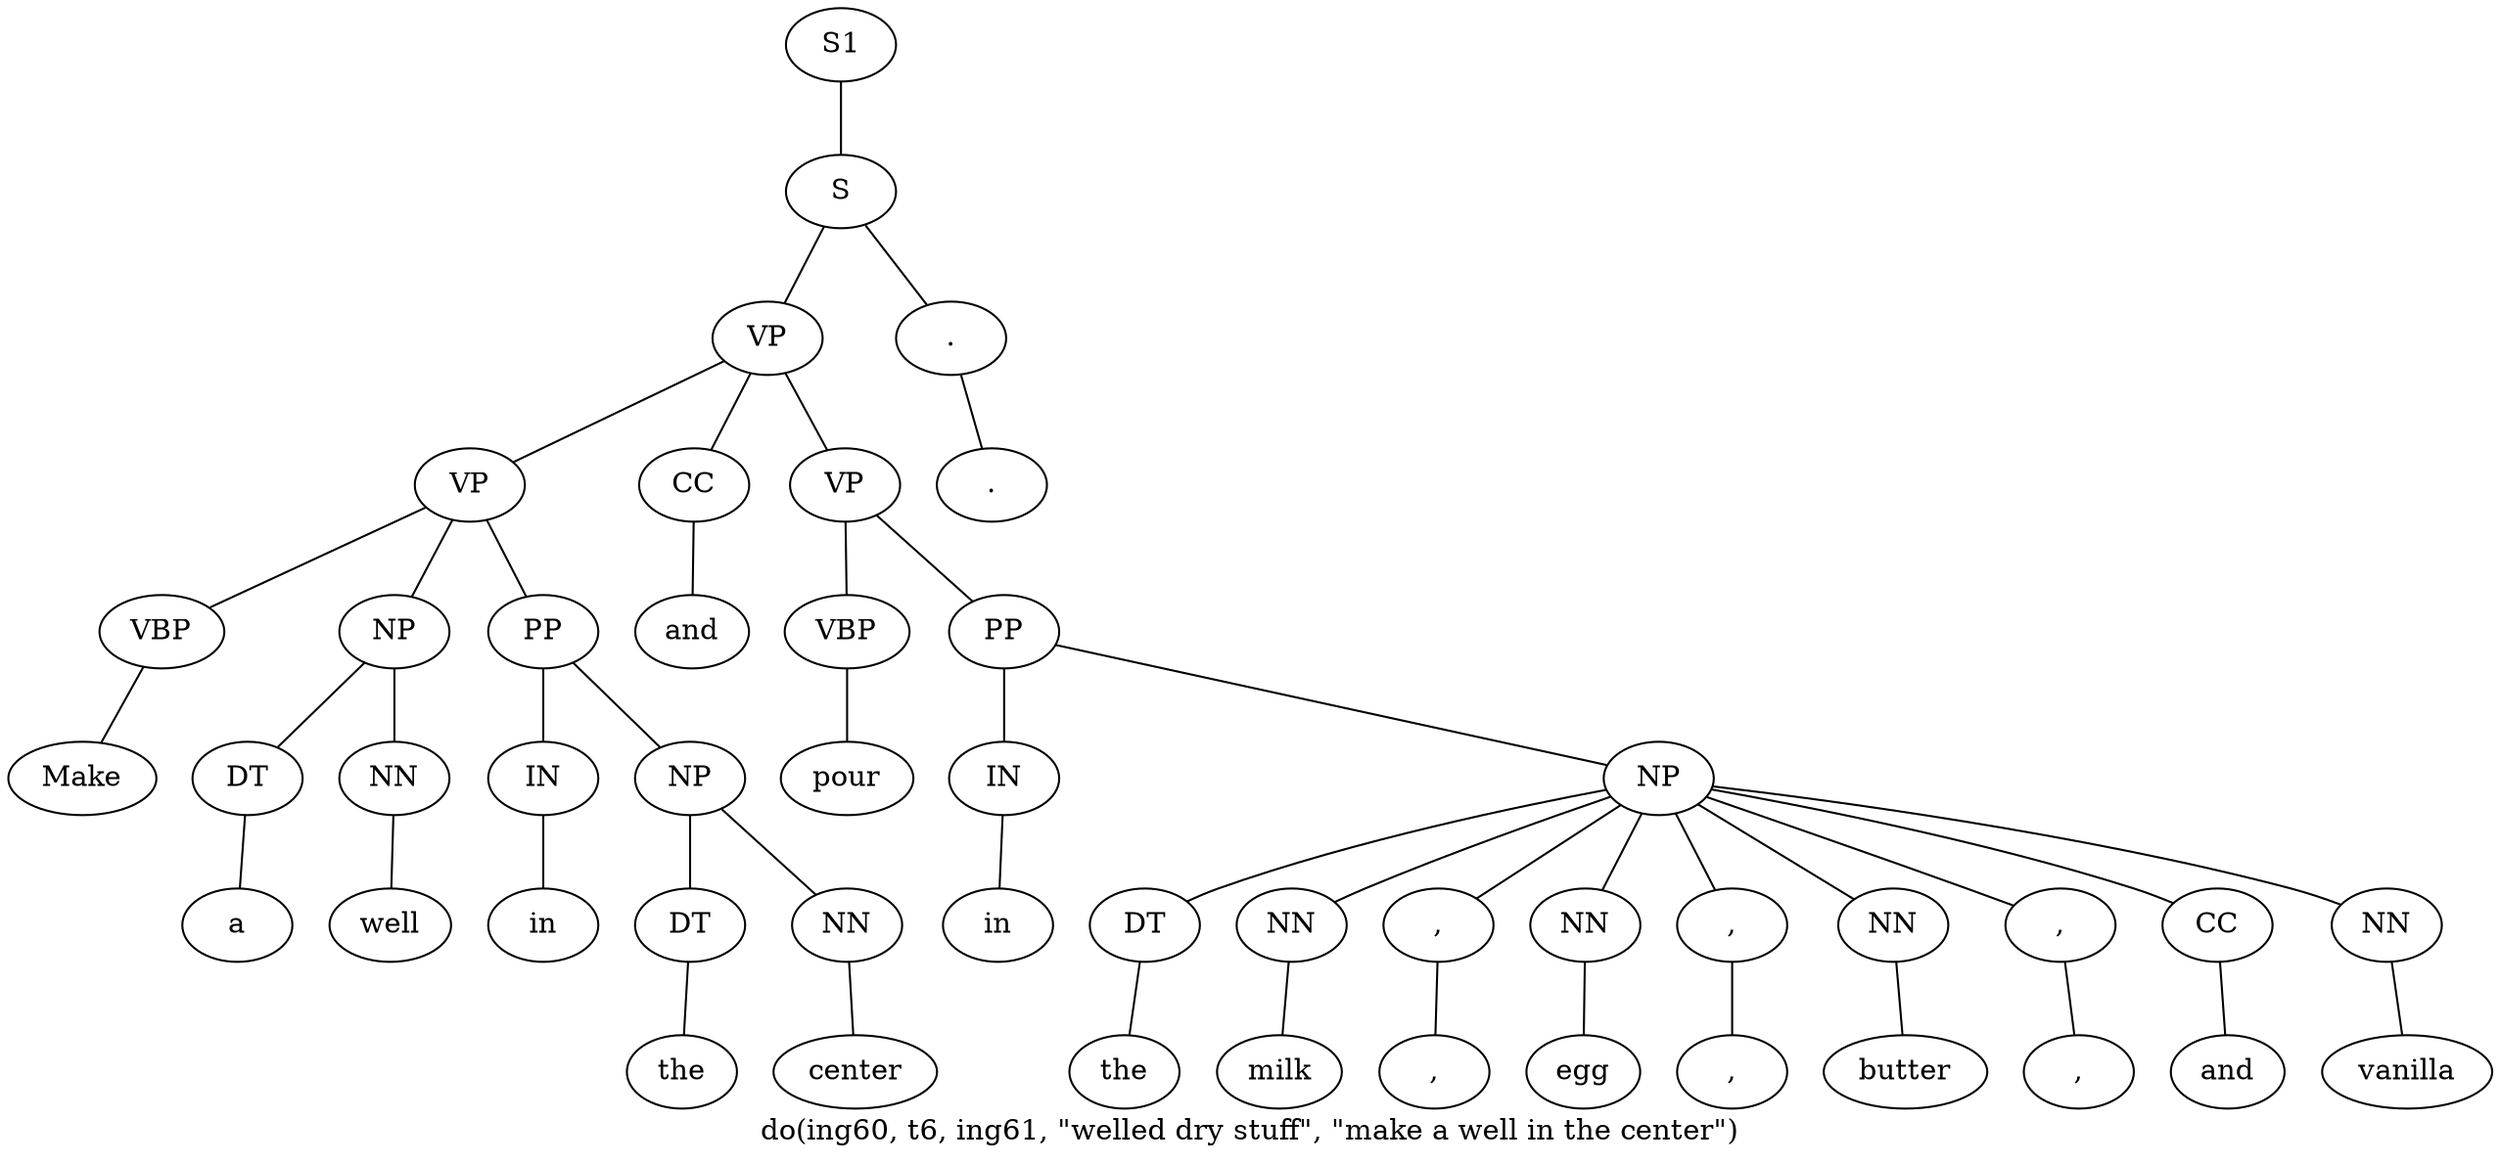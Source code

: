 graph SyntaxGraph {
	label = "do(ing60, t6, ing61, \"welled dry stuff\", \"make a well in the center\")";
	Node0 [label="S1"];
	Node1 [label="S"];
	Node2 [label="VP"];
	Node3 [label="VP"];
	Node4 [label="VBP"];
	Node5 [label="Make"];
	Node6 [label="NP"];
	Node7 [label="DT"];
	Node8 [label="a"];
	Node9 [label="NN"];
	Node10 [label="well"];
	Node11 [label="PP"];
	Node12 [label="IN"];
	Node13 [label="in"];
	Node14 [label="NP"];
	Node15 [label="DT"];
	Node16 [label="the"];
	Node17 [label="NN"];
	Node18 [label="center"];
	Node19 [label="CC"];
	Node20 [label="and"];
	Node21 [label="VP"];
	Node22 [label="VBP"];
	Node23 [label="pour"];
	Node24 [label="PP"];
	Node25 [label="IN"];
	Node26 [label="in"];
	Node27 [label="NP"];
	Node28 [label="DT"];
	Node29 [label="the"];
	Node30 [label="NN"];
	Node31 [label="milk"];
	Node32 [label=","];
	Node33 [label=","];
	Node34 [label="NN"];
	Node35 [label="egg"];
	Node36 [label=","];
	Node37 [label=","];
	Node38 [label="NN"];
	Node39 [label="butter"];
	Node40 [label=","];
	Node41 [label=","];
	Node42 [label="CC"];
	Node43 [label="and"];
	Node44 [label="NN"];
	Node45 [label="vanilla"];
	Node46 [label="."];
	Node47 [label="."];

	Node0 -- Node1;
	Node1 -- Node2;
	Node1 -- Node46;
	Node2 -- Node3;
	Node2 -- Node19;
	Node2 -- Node21;
	Node3 -- Node4;
	Node3 -- Node6;
	Node3 -- Node11;
	Node4 -- Node5;
	Node6 -- Node7;
	Node6 -- Node9;
	Node7 -- Node8;
	Node9 -- Node10;
	Node11 -- Node12;
	Node11 -- Node14;
	Node12 -- Node13;
	Node14 -- Node15;
	Node14 -- Node17;
	Node15 -- Node16;
	Node17 -- Node18;
	Node19 -- Node20;
	Node21 -- Node22;
	Node21 -- Node24;
	Node22 -- Node23;
	Node24 -- Node25;
	Node24 -- Node27;
	Node25 -- Node26;
	Node27 -- Node28;
	Node27 -- Node30;
	Node27 -- Node32;
	Node27 -- Node34;
	Node27 -- Node36;
	Node27 -- Node38;
	Node27 -- Node40;
	Node27 -- Node42;
	Node27 -- Node44;
	Node28 -- Node29;
	Node30 -- Node31;
	Node32 -- Node33;
	Node34 -- Node35;
	Node36 -- Node37;
	Node38 -- Node39;
	Node40 -- Node41;
	Node42 -- Node43;
	Node44 -- Node45;
	Node46 -- Node47;
}